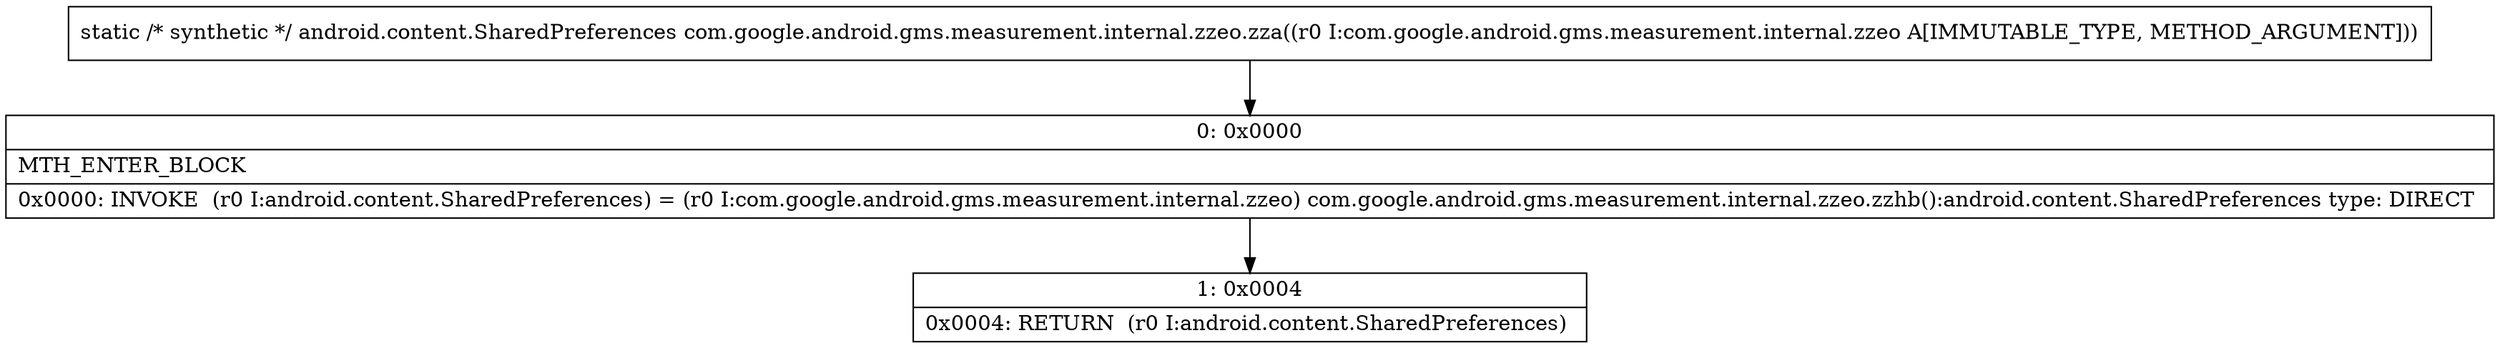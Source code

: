 digraph "CFG forcom.google.android.gms.measurement.internal.zzeo.zza(Lcom\/google\/android\/gms\/measurement\/internal\/zzeo;)Landroid\/content\/SharedPreferences;" {
Node_0 [shape=record,label="{0\:\ 0x0000|MTH_ENTER_BLOCK\l|0x0000: INVOKE  (r0 I:android.content.SharedPreferences) = (r0 I:com.google.android.gms.measurement.internal.zzeo) com.google.android.gms.measurement.internal.zzeo.zzhb():android.content.SharedPreferences type: DIRECT \l}"];
Node_1 [shape=record,label="{1\:\ 0x0004|0x0004: RETURN  (r0 I:android.content.SharedPreferences) \l}"];
MethodNode[shape=record,label="{static \/* synthetic *\/ android.content.SharedPreferences com.google.android.gms.measurement.internal.zzeo.zza((r0 I:com.google.android.gms.measurement.internal.zzeo A[IMMUTABLE_TYPE, METHOD_ARGUMENT])) }"];
MethodNode -> Node_0;
Node_0 -> Node_1;
}


